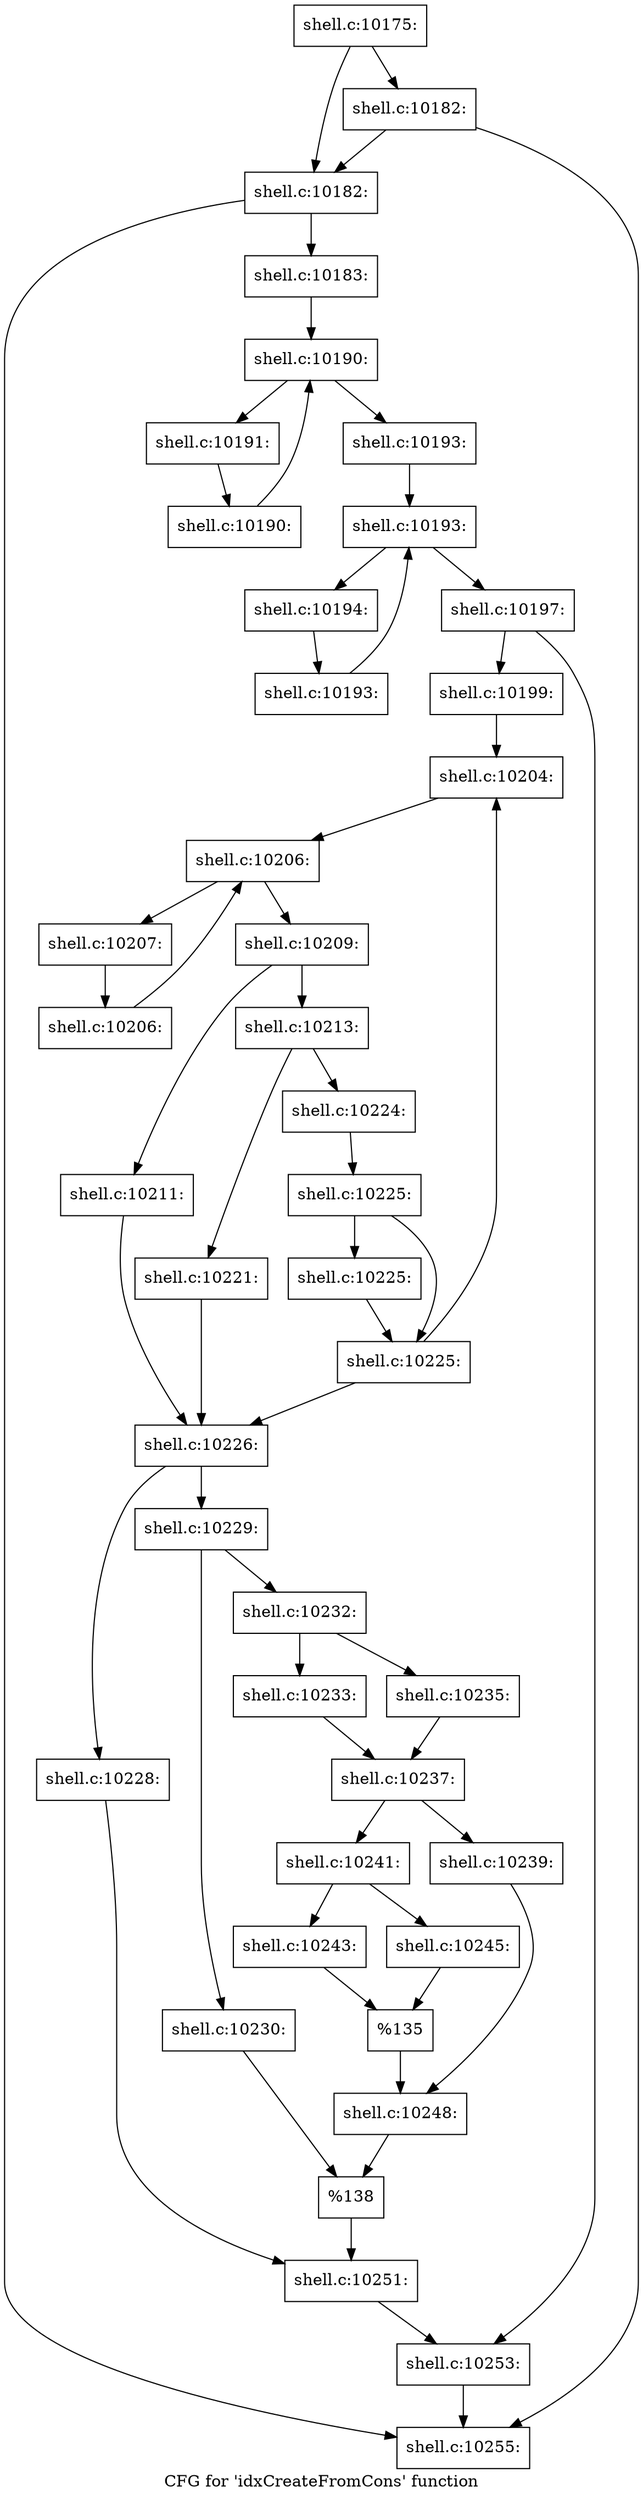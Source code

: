digraph "CFG for 'idxCreateFromCons' function" {
	label="CFG for 'idxCreateFromCons' function";

	Node0x560276c6f9e0 [shape=record,label="{shell.c:10175:}"];
	Node0x560276c6f9e0 -> Node0x560276c732b0;
	Node0x560276c6f9e0 -> Node0x560276c73330;
	Node0x560276c73330 [shape=record,label="{shell.c:10182:}"];
	Node0x560276c73330 -> Node0x560276c732b0;
	Node0x560276c73330 -> Node0x560276c73260;
	Node0x560276c732b0 [shape=record,label="{shell.c:10182:}"];
	Node0x560276c732b0 -> Node0x560276c73210;
	Node0x560276c732b0 -> Node0x560276c73260;
	Node0x560276c73210 [shape=record,label="{shell.c:10183:}"];
	Node0x560276c73210 -> Node0x560276c756b0;
	Node0x560276c756b0 [shape=record,label="{shell.c:10190:}"];
	Node0x560276c756b0 -> Node0x560276c758d0;
	Node0x560276c756b0 -> Node0x560276c75500;
	Node0x560276c758d0 [shape=record,label="{shell.c:10191:}"];
	Node0x560276c758d0 -> Node0x560276c75840;
	Node0x560276c75840 [shape=record,label="{shell.c:10190:}"];
	Node0x560276c75840 -> Node0x560276c756b0;
	Node0x560276c75500 [shape=record,label="{shell.c:10193:}"];
	Node0x560276c75500 -> Node0x560276c76360;
	Node0x560276c76360 [shape=record,label="{shell.c:10193:}"];
	Node0x560276c76360 -> Node0x560276c76ca0;
	Node0x560276c76360 -> Node0x5602762eeae0;
	Node0x560276c76ca0 [shape=record,label="{shell.c:10194:}"];
	Node0x560276c76ca0 -> Node0x560276c76c10;
	Node0x560276c76c10 [shape=record,label="{shell.c:10193:}"];
	Node0x560276c76c10 -> Node0x560276c76360;
	Node0x5602762eeae0 [shape=record,label="{shell.c:10197:}"];
	Node0x5602762eeae0 -> Node0x560276c77720;
	Node0x5602762eeae0 -> Node0x560276c77770;
	Node0x560276c77720 [shape=record,label="{shell.c:10199:}"];
	Node0x560276c77720 -> Node0x560276c79300;
	Node0x560276c79300 [shape=record,label="{shell.c:10204:}"];
	Node0x560276c79300 -> Node0x560276c79aa0;
	Node0x560276c79aa0 [shape=record,label="{shell.c:10206:}"];
	Node0x560276c79aa0 -> Node0x560276c79be0;
	Node0x560276c79aa0 -> Node0x560276c798f0;
	Node0x560276c79be0 [shape=record,label="{shell.c:10207:}"];
	Node0x560276c79be0 -> Node0x560276c79b50;
	Node0x560276c79b50 [shape=record,label="{shell.c:10206:}"];
	Node0x560276c79b50 -> Node0x560276c79aa0;
	Node0x560276c798f0 [shape=record,label="{shell.c:10209:}"];
	Node0x560276c798f0 -> Node0x560276c7b0c0;
	Node0x560276c798f0 -> Node0x560276c7b110;
	Node0x560276c7b0c0 [shape=record,label="{shell.c:10211:}"];
	Node0x560276c7b0c0 -> Node0x560276c79260;
	Node0x560276c7b110 [shape=record,label="{shell.c:10213:}"];
	Node0x560276c7b110 -> Node0x5602762eeb80;
	Node0x560276c7b110 -> Node0x560276c7c3c0;
	Node0x5602762eeb80 [shape=record,label="{shell.c:10221:}"];
	Node0x5602762eeb80 -> Node0x560276c79260;
	Node0x560276c7c3c0 [shape=record,label="{shell.c:10224:}"];
	Node0x560276c7c3c0 -> Node0x560276c792b0;
	Node0x560276c792b0 [shape=record,label="{shell.c:10225:}"];
	Node0x560276c792b0 -> Node0x560276c7cd90;
	Node0x560276c792b0 -> Node0x560276c7cd40;
	Node0x560276c7cd90 [shape=record,label="{shell.c:10225:}"];
	Node0x560276c7cd90 -> Node0x560276c7cd40;
	Node0x560276c7cd40 [shape=record,label="{shell.c:10225:}"];
	Node0x560276c7cd40 -> Node0x560276c79300;
	Node0x560276c7cd40 -> Node0x560276c79260;
	Node0x560276c79260 [shape=record,label="{shell.c:10226:}"];
	Node0x560276c79260 -> Node0x560276c7d440;
	Node0x560276c79260 -> Node0x560276c7d4e0;
	Node0x560276c7d440 [shape=record,label="{shell.c:10228:}"];
	Node0x560276c7d440 -> Node0x560276c7d490;
	Node0x560276c7d4e0 [shape=record,label="{shell.c:10229:}"];
	Node0x560276c7d4e0 -> Node0x560276c7d930;
	Node0x560276c7d4e0 -> Node0x560276c7d9d0;
	Node0x560276c7d930 [shape=record,label="{shell.c:10230:}"];
	Node0x560276c7d930 -> Node0x560276c7d980;
	Node0x560276c7d9d0 [shape=record,label="{shell.c:10232:}"];
	Node0x560276c7d9d0 -> Node0x560276c7def0;
	Node0x560276c7d9d0 -> Node0x560276c7df90;
	Node0x560276c7def0 [shape=record,label="{shell.c:10233:}"];
	Node0x560276c7def0 -> Node0x560276c7df40;
	Node0x560276c7df90 [shape=record,label="{shell.c:10235:}"];
	Node0x560276c7df90 -> Node0x560276c7df40;
	Node0x560276c7df40 [shape=record,label="{shell.c:10237:}"];
	Node0x560276c7df40 -> Node0x560276c7eec0;
	Node0x560276c7df40 -> Node0x560276c7ee20;
	Node0x560276c7ee20 [shape=record,label="{shell.c:10239:}"];
	Node0x560276c7ee20 -> Node0x560276c7ee70;
	Node0x560276c7eec0 [shape=record,label="{shell.c:10241:}"];
	Node0x560276c7eec0 -> Node0x560276c7f7f0;
	Node0x560276c7eec0 -> Node0x560276c7f9c0;
	Node0x560276c7f7f0 [shape=record,label="{shell.c:10243:}"];
	Node0x560276c7f7f0 -> Node0x560276c7f970;
	Node0x560276c7f9c0 [shape=record,label="{shell.c:10245:}"];
	Node0x560276c7f9c0 -> Node0x560276c7f970;
	Node0x560276c7f970 [shape=record,label="{%135}"];
	Node0x560276c7f970 -> Node0x560276c7ee70;
	Node0x560276c7ee70 [shape=record,label="{shell.c:10248:}"];
	Node0x560276c7ee70 -> Node0x560276c7d980;
	Node0x560276c7d980 [shape=record,label="{%138}"];
	Node0x560276c7d980 -> Node0x560276c7d490;
	Node0x560276c7d490 [shape=record,label="{shell.c:10251:}"];
	Node0x560276c7d490 -> Node0x560276c77770;
	Node0x560276c77770 [shape=record,label="{shell.c:10253:}"];
	Node0x560276c77770 -> Node0x560276c73260;
	Node0x560276c73260 [shape=record,label="{shell.c:10255:}"];
}
